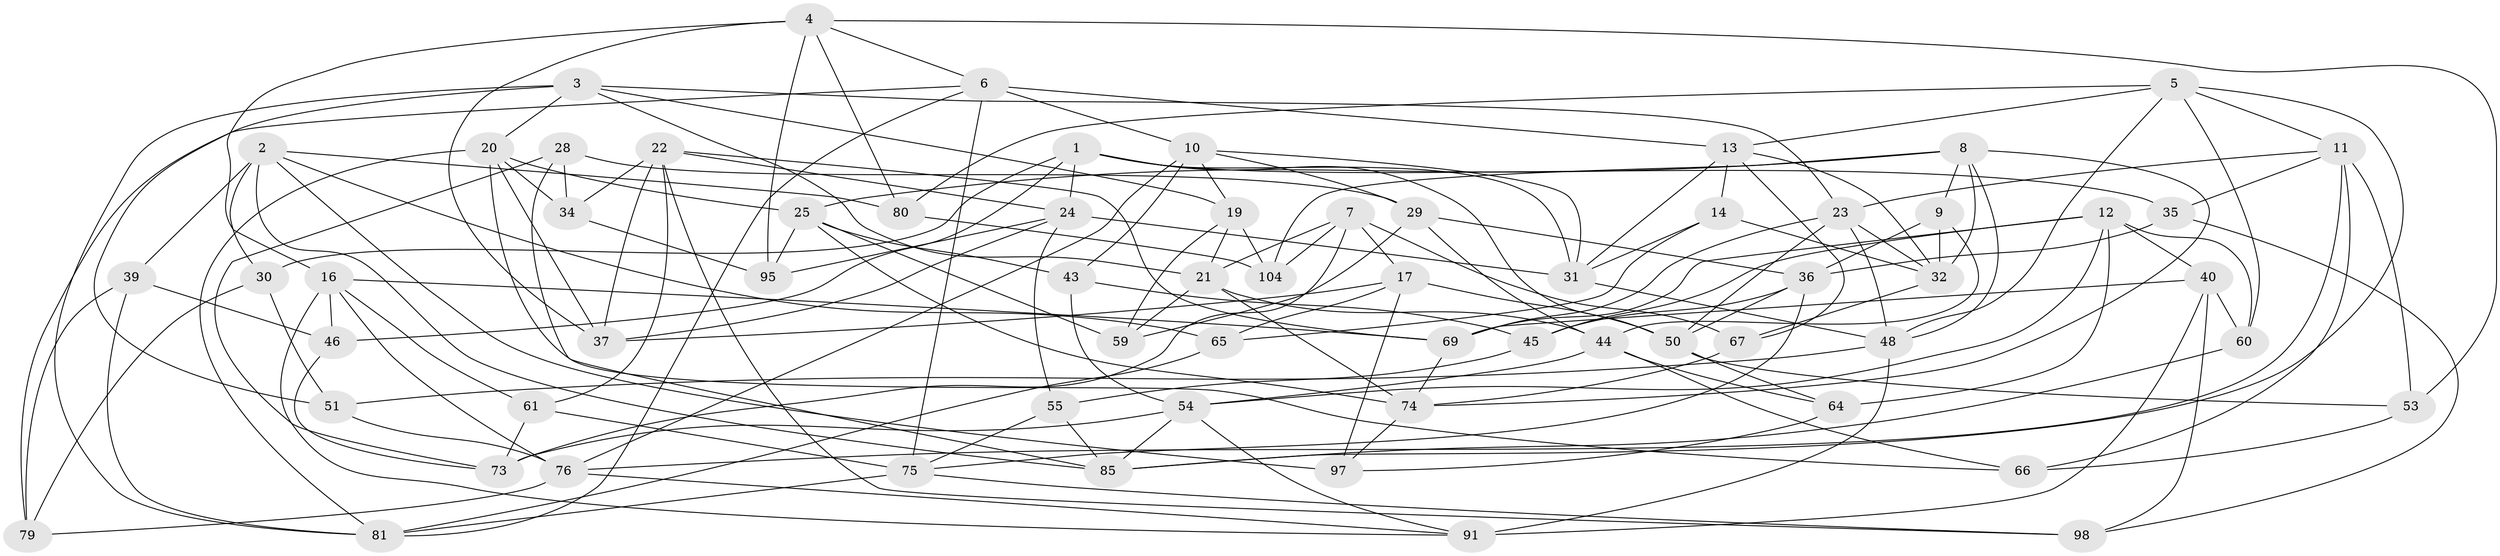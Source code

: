 // Generated by graph-tools (version 1.1) at 2025/24/03/03/25 07:24:24]
// undirected, 65 vertices, 165 edges
graph export_dot {
graph [start="1"]
  node [color=gray90,style=filled];
  1 [super="+63"];
  2 [super="+90"];
  3 [super="+68"];
  4 [super="+103"];
  5 [super="+71"];
  6 [super="+56"];
  7 [super="+70"];
  8 [super="+99"];
  9;
  10 [super="+15"];
  11 [super="+27"];
  12 [super="+42"];
  13 [super="+26"];
  14;
  16 [super="+18"];
  17 [super="+78"];
  19 [super="+49"];
  20 [super="+58"];
  21 [super="+100"];
  22 [super="+86"];
  23 [super="+52"];
  24 [super="+38"];
  25 [super="+33"];
  28;
  29 [super="+47"];
  30;
  31 [super="+41"];
  32 [super="+93"];
  34;
  35;
  36 [super="+62"];
  37 [super="+82"];
  39;
  40 [super="+57"];
  43;
  44 [super="+72"];
  45;
  46;
  48 [super="+88"];
  50 [super="+105"];
  51;
  53;
  54 [super="+77"];
  55;
  59 [super="+101"];
  60;
  61;
  64;
  65;
  66;
  67;
  69 [super="+102"];
  73 [super="+92"];
  74 [super="+87"];
  75 [super="+94"];
  76 [super="+83"];
  79;
  80;
  81 [super="+84"];
  85 [super="+89"];
  91 [super="+96"];
  95;
  97;
  98;
  104;
  1 -- 30;
  1 -- 46;
  1 -- 35;
  1 -- 31;
  1 -- 24;
  1 -- 50;
  2 -- 30;
  2 -- 39;
  2 -- 97;
  2 -- 80;
  2 -- 65;
  2 -- 85;
  3 -- 23;
  3 -- 20;
  3 -- 21;
  3 -- 19;
  3 -- 51;
  3 -- 81;
  4 -- 6;
  4 -- 37;
  4 -- 53;
  4 -- 80;
  4 -- 95;
  4 -- 16;
  5 -- 48;
  5 -- 13;
  5 -- 80;
  5 -- 85;
  5 -- 11;
  5 -- 60;
  6 -- 81;
  6 -- 13;
  6 -- 10;
  6 -- 75;
  6 -- 79;
  7 -- 17;
  7 -- 73 [weight=2];
  7 -- 104;
  7 -- 67;
  7 -- 21;
  8 -- 48;
  8 -- 25;
  8 -- 74;
  8 -- 9;
  8 -- 32;
  8 -- 104;
  9 -- 36;
  9 -- 32;
  9 -- 44;
  10 -- 43;
  10 -- 31;
  10 -- 19;
  10 -- 76;
  10 -- 29;
  11 -- 53;
  11 -- 66;
  11 -- 23;
  11 -- 35;
  11 -- 76;
  12 -- 69;
  12 -- 45;
  12 -- 64;
  12 -- 54;
  12 -- 60;
  12 -- 40;
  13 -- 67;
  13 -- 32;
  13 -- 14;
  13 -- 31;
  14 -- 31;
  14 -- 65;
  14 -- 32;
  16 -- 46;
  16 -- 91;
  16 -- 69;
  16 -- 61;
  16 -- 76;
  17 -- 50;
  17 -- 37 [weight=2];
  17 -- 65;
  17 -- 97;
  19 -- 59 [weight=2];
  19 -- 104;
  19 -- 21;
  20 -- 37;
  20 -- 25;
  20 -- 34;
  20 -- 66;
  20 -- 81;
  21 -- 74;
  21 -- 44;
  21 -- 59;
  22 -- 37;
  22 -- 34;
  22 -- 69;
  22 -- 98;
  22 -- 61;
  22 -- 24;
  23 -- 69;
  23 -- 32;
  23 -- 50;
  23 -- 48;
  24 -- 55;
  24 -- 95;
  24 -- 31;
  24 -- 37;
  25 -- 95;
  25 -- 59;
  25 -- 43;
  25 -- 74;
  28 -- 29;
  28 -- 34;
  28 -- 73;
  28 -- 85;
  29 -- 36;
  29 -- 59 [weight=2];
  29 -- 44;
  30 -- 79;
  30 -- 51;
  31 -- 48;
  32 -- 67;
  34 -- 95;
  35 -- 98;
  35 -- 36;
  36 -- 45;
  36 -- 75;
  36 -- 50;
  39 -- 79;
  39 -- 46;
  39 -- 81;
  40 -- 60;
  40 -- 69;
  40 -- 91 [weight=2];
  40 -- 98;
  43 -- 45;
  43 -- 54;
  44 -- 64;
  44 -- 66;
  44 -- 54;
  45 -- 55;
  46 -- 73;
  48 -- 91;
  48 -- 51;
  50 -- 53;
  50 -- 64;
  51 -- 76;
  53 -- 66;
  54 -- 73;
  54 -- 91;
  54 -- 85;
  55 -- 85;
  55 -- 75;
  60 -- 85;
  61 -- 73;
  61 -- 75;
  64 -- 97;
  65 -- 81;
  67 -- 74;
  69 -- 74;
  74 -- 97;
  75 -- 81;
  75 -- 98;
  76 -- 91;
  76 -- 79;
  80 -- 104;
}
